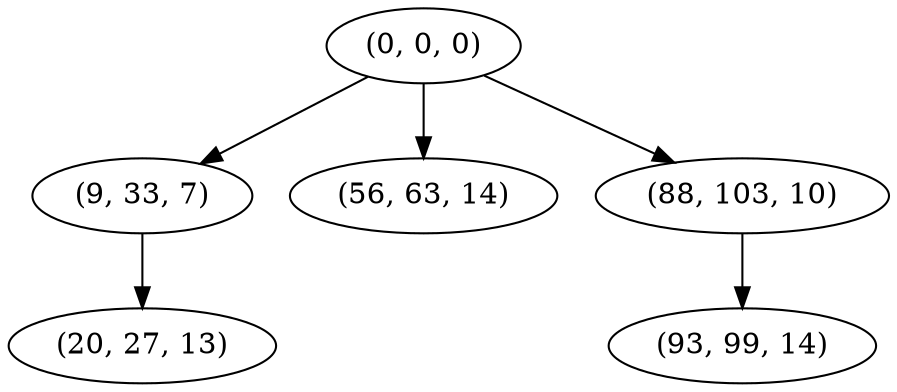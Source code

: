digraph tree {
    "(0, 0, 0)";
    "(9, 33, 7)";
    "(20, 27, 13)";
    "(56, 63, 14)";
    "(88, 103, 10)";
    "(93, 99, 14)";
    "(0, 0, 0)" -> "(9, 33, 7)";
    "(0, 0, 0)" -> "(56, 63, 14)";
    "(0, 0, 0)" -> "(88, 103, 10)";
    "(9, 33, 7)" -> "(20, 27, 13)";
    "(88, 103, 10)" -> "(93, 99, 14)";
}
